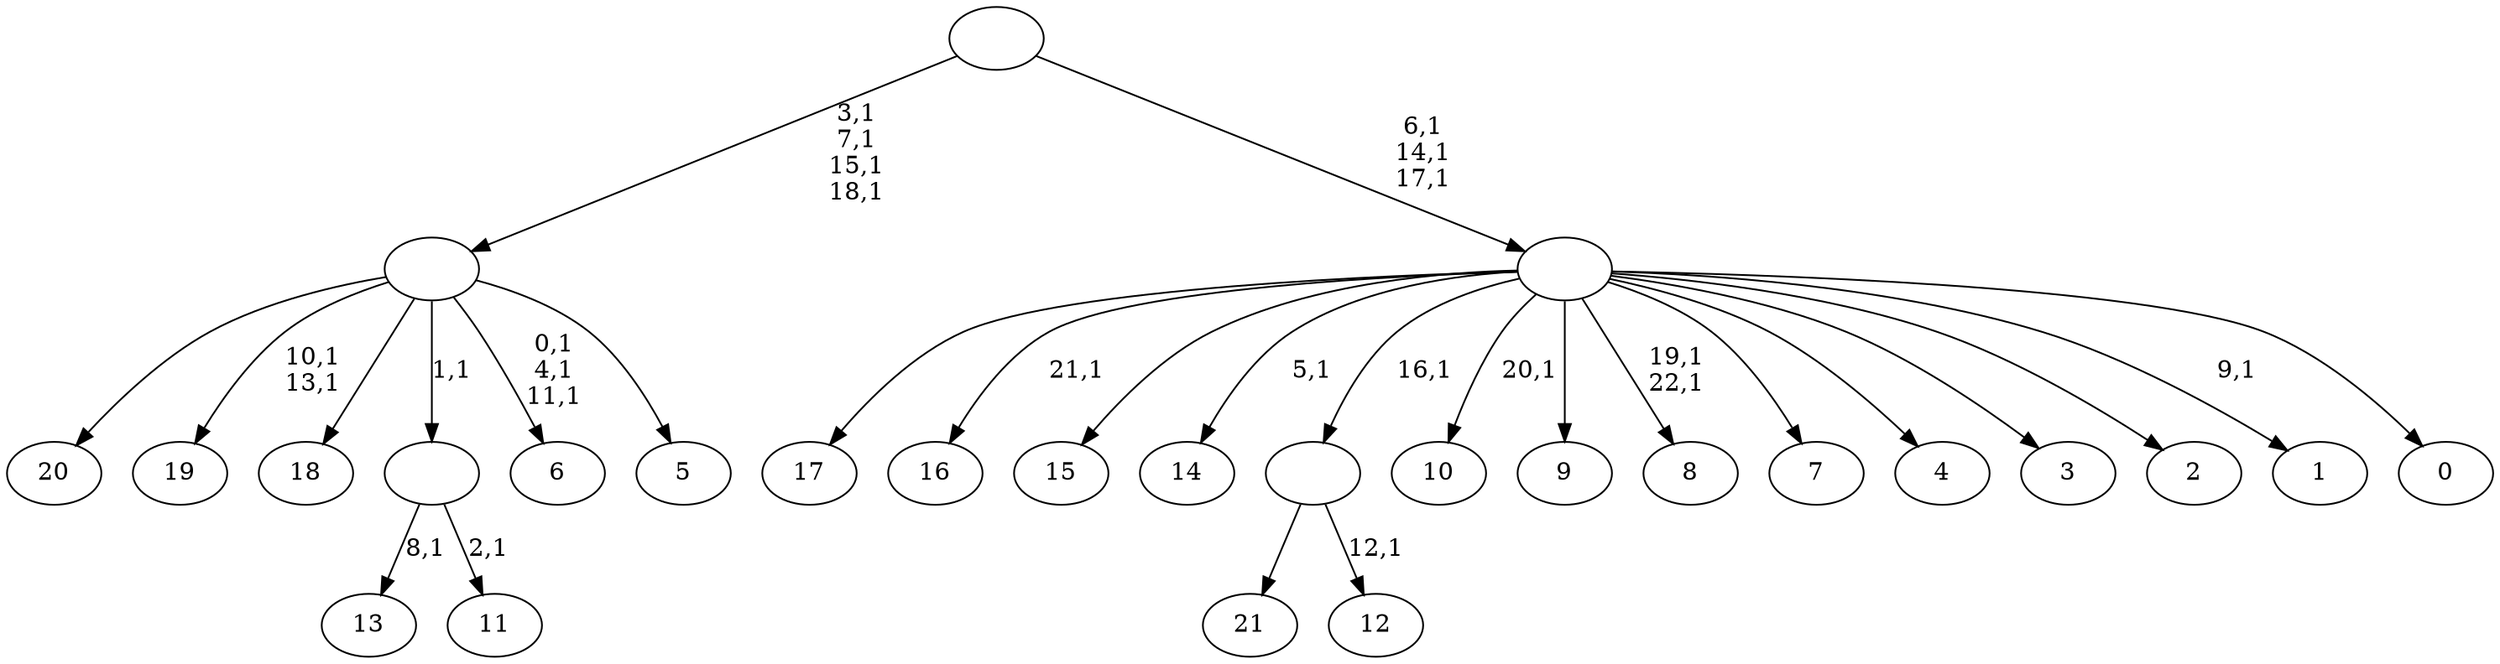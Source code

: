 digraph T {
	45 [label="21"]
	44 [label="20"]
	43 [label="19"]
	40 [label="18"]
	39 [label="17"]
	38 [label="16"]
	36 [label="15"]
	35 [label="14"]
	33 [label="13"]
	31 [label="12"]
	29 [label=""]
	28 [label="11"]
	26 [label=""]
	25 [label="10"]
	23 [label="9"]
	22 [label="8"]
	19 [label="7"]
	18 [label="6"]
	14 [label="5"]
	13 [label=""]
	9 [label="4"]
	8 [label="3"]
	7 [label="2"]
	6 [label="1"]
	4 [label="0"]
	3 [label=""]
	0 [label=""]
	29 -> 31 [label="12,1"]
	29 -> 45 [label=""]
	26 -> 28 [label="2,1"]
	26 -> 33 [label="8,1"]
	13 -> 18 [label="0,1\n4,1\n11,1"]
	13 -> 43 [label="10,1\n13,1"]
	13 -> 44 [label=""]
	13 -> 40 [label=""]
	13 -> 26 [label="1,1"]
	13 -> 14 [label=""]
	3 -> 6 [label="9,1"]
	3 -> 22 [label="19,1\n22,1"]
	3 -> 25 [label="20,1"]
	3 -> 35 [label="5,1"]
	3 -> 38 [label="21,1"]
	3 -> 39 [label=""]
	3 -> 36 [label=""]
	3 -> 29 [label="16,1"]
	3 -> 23 [label=""]
	3 -> 19 [label=""]
	3 -> 9 [label=""]
	3 -> 8 [label=""]
	3 -> 7 [label=""]
	3 -> 4 [label=""]
	0 -> 3 [label="6,1\n14,1\n17,1"]
	0 -> 13 [label="3,1\n7,1\n15,1\n18,1"]
}
